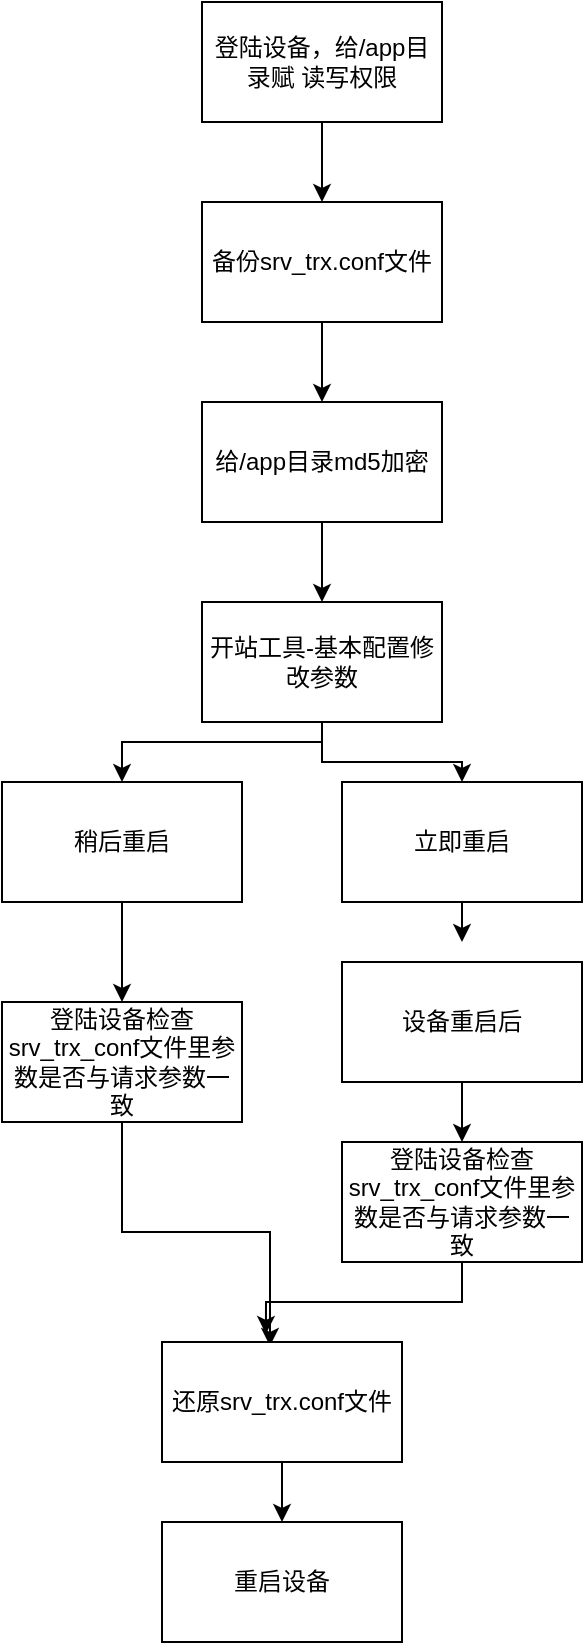 <mxfile version="12.3.2" type="github" pages="1">
  <diagram id="B5zunyUqvBXYCdQxp3WS" name="Page-1">
    <mxGraphModel dx="1360" dy="802" grid="1" gridSize="10" guides="1" tooltips="1" connect="1" arrows="1" fold="1" page="1" pageScale="1" pageWidth="3300" pageHeight="4681" math="0" shadow="0">
      <root>
        <mxCell id="0"/>
        <mxCell id="1" parent="0"/>
        <mxCell id="dGBUTptpqReODm5c73dv-14" style="edgeStyle=orthogonalEdgeStyle;rounded=0;orthogonalLoop=1;jettySize=auto;html=1;exitX=0.5;exitY=1;exitDx=0;exitDy=0;entryX=0.5;entryY=0;entryDx=0;entryDy=0;" edge="1" parent="1" source="dGBUTptpqReODm5c73dv-1" target="dGBUTptpqReODm5c73dv-2">
          <mxGeometry relative="1" as="geometry"/>
        </mxCell>
        <mxCell id="dGBUTptpqReODm5c73dv-1" value="登陆设备，给/app目录赋&amp;nbsp;读写权限" style="rounded=0;whiteSpace=wrap;html=1;" vertex="1" parent="1">
          <mxGeometry x="210" y="150" width="120" height="60" as="geometry"/>
        </mxCell>
        <mxCell id="dGBUTptpqReODm5c73dv-15" style="edgeStyle=orthogonalEdgeStyle;rounded=0;orthogonalLoop=1;jettySize=auto;html=1;exitX=0.5;exitY=1;exitDx=0;exitDy=0;entryX=0.5;entryY=0;entryDx=0;entryDy=0;" edge="1" parent="1" source="dGBUTptpqReODm5c73dv-2" target="dGBUTptpqReODm5c73dv-3">
          <mxGeometry relative="1" as="geometry"/>
        </mxCell>
        <mxCell id="dGBUTptpqReODm5c73dv-2" value="备份srv_trx.conf文件" style="rounded=0;whiteSpace=wrap;html=1;" vertex="1" parent="1">
          <mxGeometry x="210" y="250" width="120" height="60" as="geometry"/>
        </mxCell>
        <mxCell id="dGBUTptpqReODm5c73dv-16" style="edgeStyle=orthogonalEdgeStyle;rounded=0;orthogonalLoop=1;jettySize=auto;html=1;exitX=0.5;exitY=1;exitDx=0;exitDy=0;entryX=0.5;entryY=0;entryDx=0;entryDy=0;" edge="1" parent="1" source="dGBUTptpqReODm5c73dv-3" target="dGBUTptpqReODm5c73dv-4">
          <mxGeometry relative="1" as="geometry"/>
        </mxCell>
        <mxCell id="dGBUTptpqReODm5c73dv-3" value="给/app目录md5加密" style="rounded=0;whiteSpace=wrap;html=1;" vertex="1" parent="1">
          <mxGeometry x="210" y="350" width="120" height="60" as="geometry"/>
        </mxCell>
        <mxCell id="dGBUTptpqReODm5c73dv-17" style="edgeStyle=orthogonalEdgeStyle;rounded=0;orthogonalLoop=1;jettySize=auto;html=1;exitX=0.5;exitY=1;exitDx=0;exitDy=0;entryX=0.5;entryY=0;entryDx=0;entryDy=0;" edge="1" parent="1" source="dGBUTptpqReODm5c73dv-4" target="dGBUTptpqReODm5c73dv-5">
          <mxGeometry relative="1" as="geometry">
            <Array as="points">
              <mxPoint x="270" y="520"/>
              <mxPoint x="170" y="520"/>
            </Array>
          </mxGeometry>
        </mxCell>
        <mxCell id="dGBUTptpqReODm5c73dv-20" style="edgeStyle=orthogonalEdgeStyle;rounded=0;orthogonalLoop=1;jettySize=auto;html=1;exitX=0.5;exitY=1;exitDx=0;exitDy=0;entryX=0.5;entryY=0;entryDx=0;entryDy=0;" edge="1" parent="1" source="dGBUTptpqReODm5c73dv-4" target="dGBUTptpqReODm5c73dv-7">
          <mxGeometry relative="1" as="geometry"/>
        </mxCell>
        <mxCell id="dGBUTptpqReODm5c73dv-4" value="开站工具-基本配置修改参数" style="rounded=0;whiteSpace=wrap;html=1;" vertex="1" parent="1">
          <mxGeometry x="210" y="450" width="120" height="60" as="geometry"/>
        </mxCell>
        <mxCell id="dGBUTptpqReODm5c73dv-18" style="edgeStyle=orthogonalEdgeStyle;rounded=0;orthogonalLoop=1;jettySize=auto;html=1;exitX=0.5;exitY=1;exitDx=0;exitDy=0;entryX=0.5;entryY=0;entryDx=0;entryDy=0;" edge="1" parent="1" source="dGBUTptpqReODm5c73dv-5" target="dGBUTptpqReODm5c73dv-6">
          <mxGeometry relative="1" as="geometry"/>
        </mxCell>
        <mxCell id="dGBUTptpqReODm5c73dv-5" value="稍后重启" style="rounded=0;whiteSpace=wrap;html=1;" vertex="1" parent="1">
          <mxGeometry x="110" y="540" width="120" height="60" as="geometry"/>
        </mxCell>
        <mxCell id="dGBUTptpqReODm5c73dv-19" style="edgeStyle=orthogonalEdgeStyle;rounded=0;orthogonalLoop=1;jettySize=auto;html=1;exitX=0.5;exitY=1;exitDx=0;exitDy=0;entryX=0.45;entryY=0.033;entryDx=0;entryDy=0;entryPerimeter=0;" edge="1" parent="1" source="dGBUTptpqReODm5c73dv-6" target="dGBUTptpqReODm5c73dv-10">
          <mxGeometry relative="1" as="geometry"/>
        </mxCell>
        <mxCell id="dGBUTptpqReODm5c73dv-6" value="登陆设备检查srv_trx_conf文件里参数是否与请求参数一致" style="rounded=0;whiteSpace=wrap;html=1;" vertex="1" parent="1">
          <mxGeometry x="110" y="650" width="120" height="60" as="geometry"/>
        </mxCell>
        <mxCell id="dGBUTptpqReODm5c73dv-22" style="edgeStyle=orthogonalEdgeStyle;rounded=0;orthogonalLoop=1;jettySize=auto;html=1;exitX=0.5;exitY=1;exitDx=0;exitDy=0;" edge="1" parent="1" source="dGBUTptpqReODm5c73dv-7">
          <mxGeometry relative="1" as="geometry">
            <mxPoint x="340" y="620" as="targetPoint"/>
          </mxGeometry>
        </mxCell>
        <mxCell id="dGBUTptpqReODm5c73dv-7" value="立即重启" style="rounded=0;whiteSpace=wrap;html=1;" vertex="1" parent="1">
          <mxGeometry x="280" y="540" width="120" height="60" as="geometry"/>
        </mxCell>
        <mxCell id="dGBUTptpqReODm5c73dv-23" style="edgeStyle=orthogonalEdgeStyle;rounded=0;orthogonalLoop=1;jettySize=auto;html=1;entryX=0.5;entryY=0;entryDx=0;entryDy=0;" edge="1" parent="1" source="dGBUTptpqReODm5c73dv-8" target="dGBUTptpqReODm5c73dv-9">
          <mxGeometry relative="1" as="geometry"/>
        </mxCell>
        <mxCell id="dGBUTptpqReODm5c73dv-8" value="设备重启后" style="rounded=0;whiteSpace=wrap;html=1;" vertex="1" parent="1">
          <mxGeometry x="280" y="630" width="120" height="60" as="geometry"/>
        </mxCell>
        <mxCell id="dGBUTptpqReODm5c73dv-24" style="edgeStyle=orthogonalEdgeStyle;rounded=0;orthogonalLoop=1;jettySize=auto;html=1;exitX=0.5;exitY=1;exitDx=0;exitDy=0;entryX=0.433;entryY=-0.067;entryDx=0;entryDy=0;entryPerimeter=0;" edge="1" parent="1" source="dGBUTptpqReODm5c73dv-9" target="dGBUTptpqReODm5c73dv-10">
          <mxGeometry relative="1" as="geometry"/>
        </mxCell>
        <mxCell id="dGBUTptpqReODm5c73dv-9" value="登陆设备检查srv_trx_conf文件里参数是否与请求参数一致" style="rounded=0;whiteSpace=wrap;html=1;" vertex="1" parent="1">
          <mxGeometry x="280" y="720" width="120" height="60" as="geometry"/>
        </mxCell>
        <mxCell id="dGBUTptpqReODm5c73dv-26" style="edgeStyle=orthogonalEdgeStyle;rounded=0;orthogonalLoop=1;jettySize=auto;html=1;exitX=0.5;exitY=1;exitDx=0;exitDy=0;entryX=0.5;entryY=0;entryDx=0;entryDy=0;" edge="1" parent="1" source="dGBUTptpqReODm5c73dv-10" target="dGBUTptpqReODm5c73dv-13">
          <mxGeometry relative="1" as="geometry"/>
        </mxCell>
        <mxCell id="dGBUTptpqReODm5c73dv-10" value="还原srv_trx.conf文件" style="rounded=0;whiteSpace=wrap;html=1;" vertex="1" parent="1">
          <mxGeometry x="190" y="820" width="120" height="60" as="geometry"/>
        </mxCell>
        <mxCell id="dGBUTptpqReODm5c73dv-13" value="重启设备" style="rounded=0;whiteSpace=wrap;html=1;" vertex="1" parent="1">
          <mxGeometry x="190" y="910" width="120" height="60" as="geometry"/>
        </mxCell>
      </root>
    </mxGraphModel>
  </diagram>
</mxfile>
